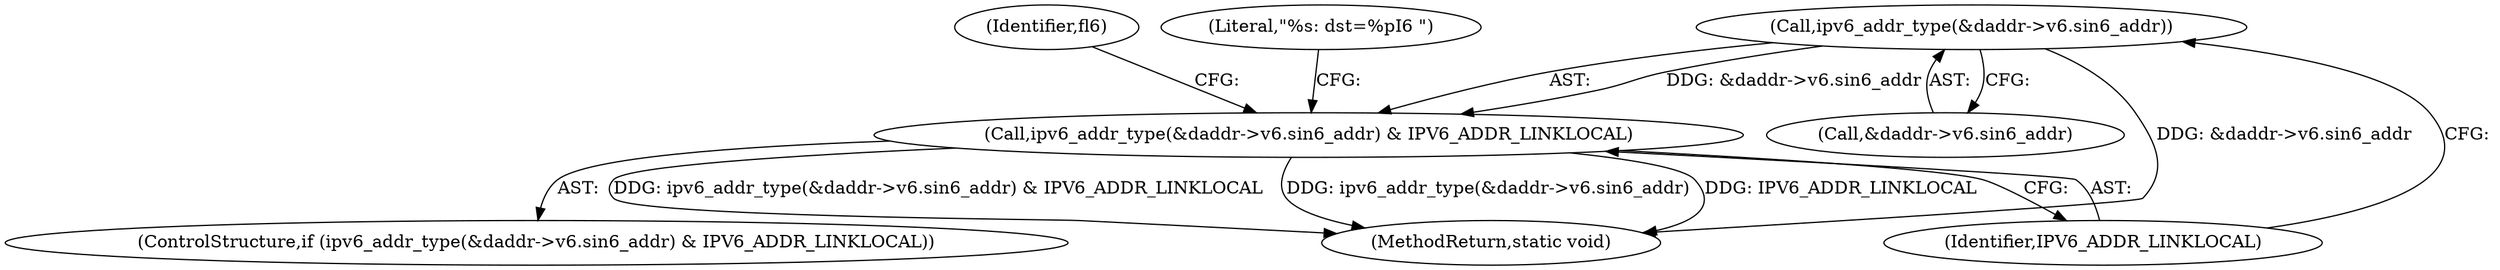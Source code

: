digraph "0_linux_95ee62083cb6453e056562d91f597552021e6ae7@pointer" {
"1000180" [label="(Call,ipv6_addr_type(&daddr->v6.sin6_addr))"];
"1000179" [label="(Call,ipv6_addr_type(&daddr->v6.sin6_addr) & IPV6_ADDR_LINKLOCAL)"];
"1000190" [label="(Identifier,fl6)"];
"1000178" [label="(ControlStructure,if (ipv6_addr_type(&daddr->v6.sin6_addr) & IPV6_ADDR_LINKLOCAL))"];
"1000181" [label="(Call,&daddr->v6.sin6_addr)"];
"1000198" [label="(Literal,\"%s: dst=%pI6 \")"];
"1000179" [label="(Call,ipv6_addr_type(&daddr->v6.sin6_addr) & IPV6_ADDR_LINKLOCAL)"];
"1000180" [label="(Call,ipv6_addr_type(&daddr->v6.sin6_addr))"];
"1000187" [label="(Identifier,IPV6_ADDR_LINKLOCAL)"];
"1000466" [label="(MethodReturn,static void)"];
"1000180" -> "1000179"  [label="AST: "];
"1000180" -> "1000181"  [label="CFG: "];
"1000181" -> "1000180"  [label="AST: "];
"1000187" -> "1000180"  [label="CFG: "];
"1000180" -> "1000466"  [label="DDG: &daddr->v6.sin6_addr"];
"1000180" -> "1000179"  [label="DDG: &daddr->v6.sin6_addr"];
"1000179" -> "1000178"  [label="AST: "];
"1000179" -> "1000187"  [label="CFG: "];
"1000187" -> "1000179"  [label="AST: "];
"1000190" -> "1000179"  [label="CFG: "];
"1000198" -> "1000179"  [label="CFG: "];
"1000179" -> "1000466"  [label="DDG: IPV6_ADDR_LINKLOCAL"];
"1000179" -> "1000466"  [label="DDG: ipv6_addr_type(&daddr->v6.sin6_addr) & IPV6_ADDR_LINKLOCAL"];
"1000179" -> "1000466"  [label="DDG: ipv6_addr_type(&daddr->v6.sin6_addr)"];
}
